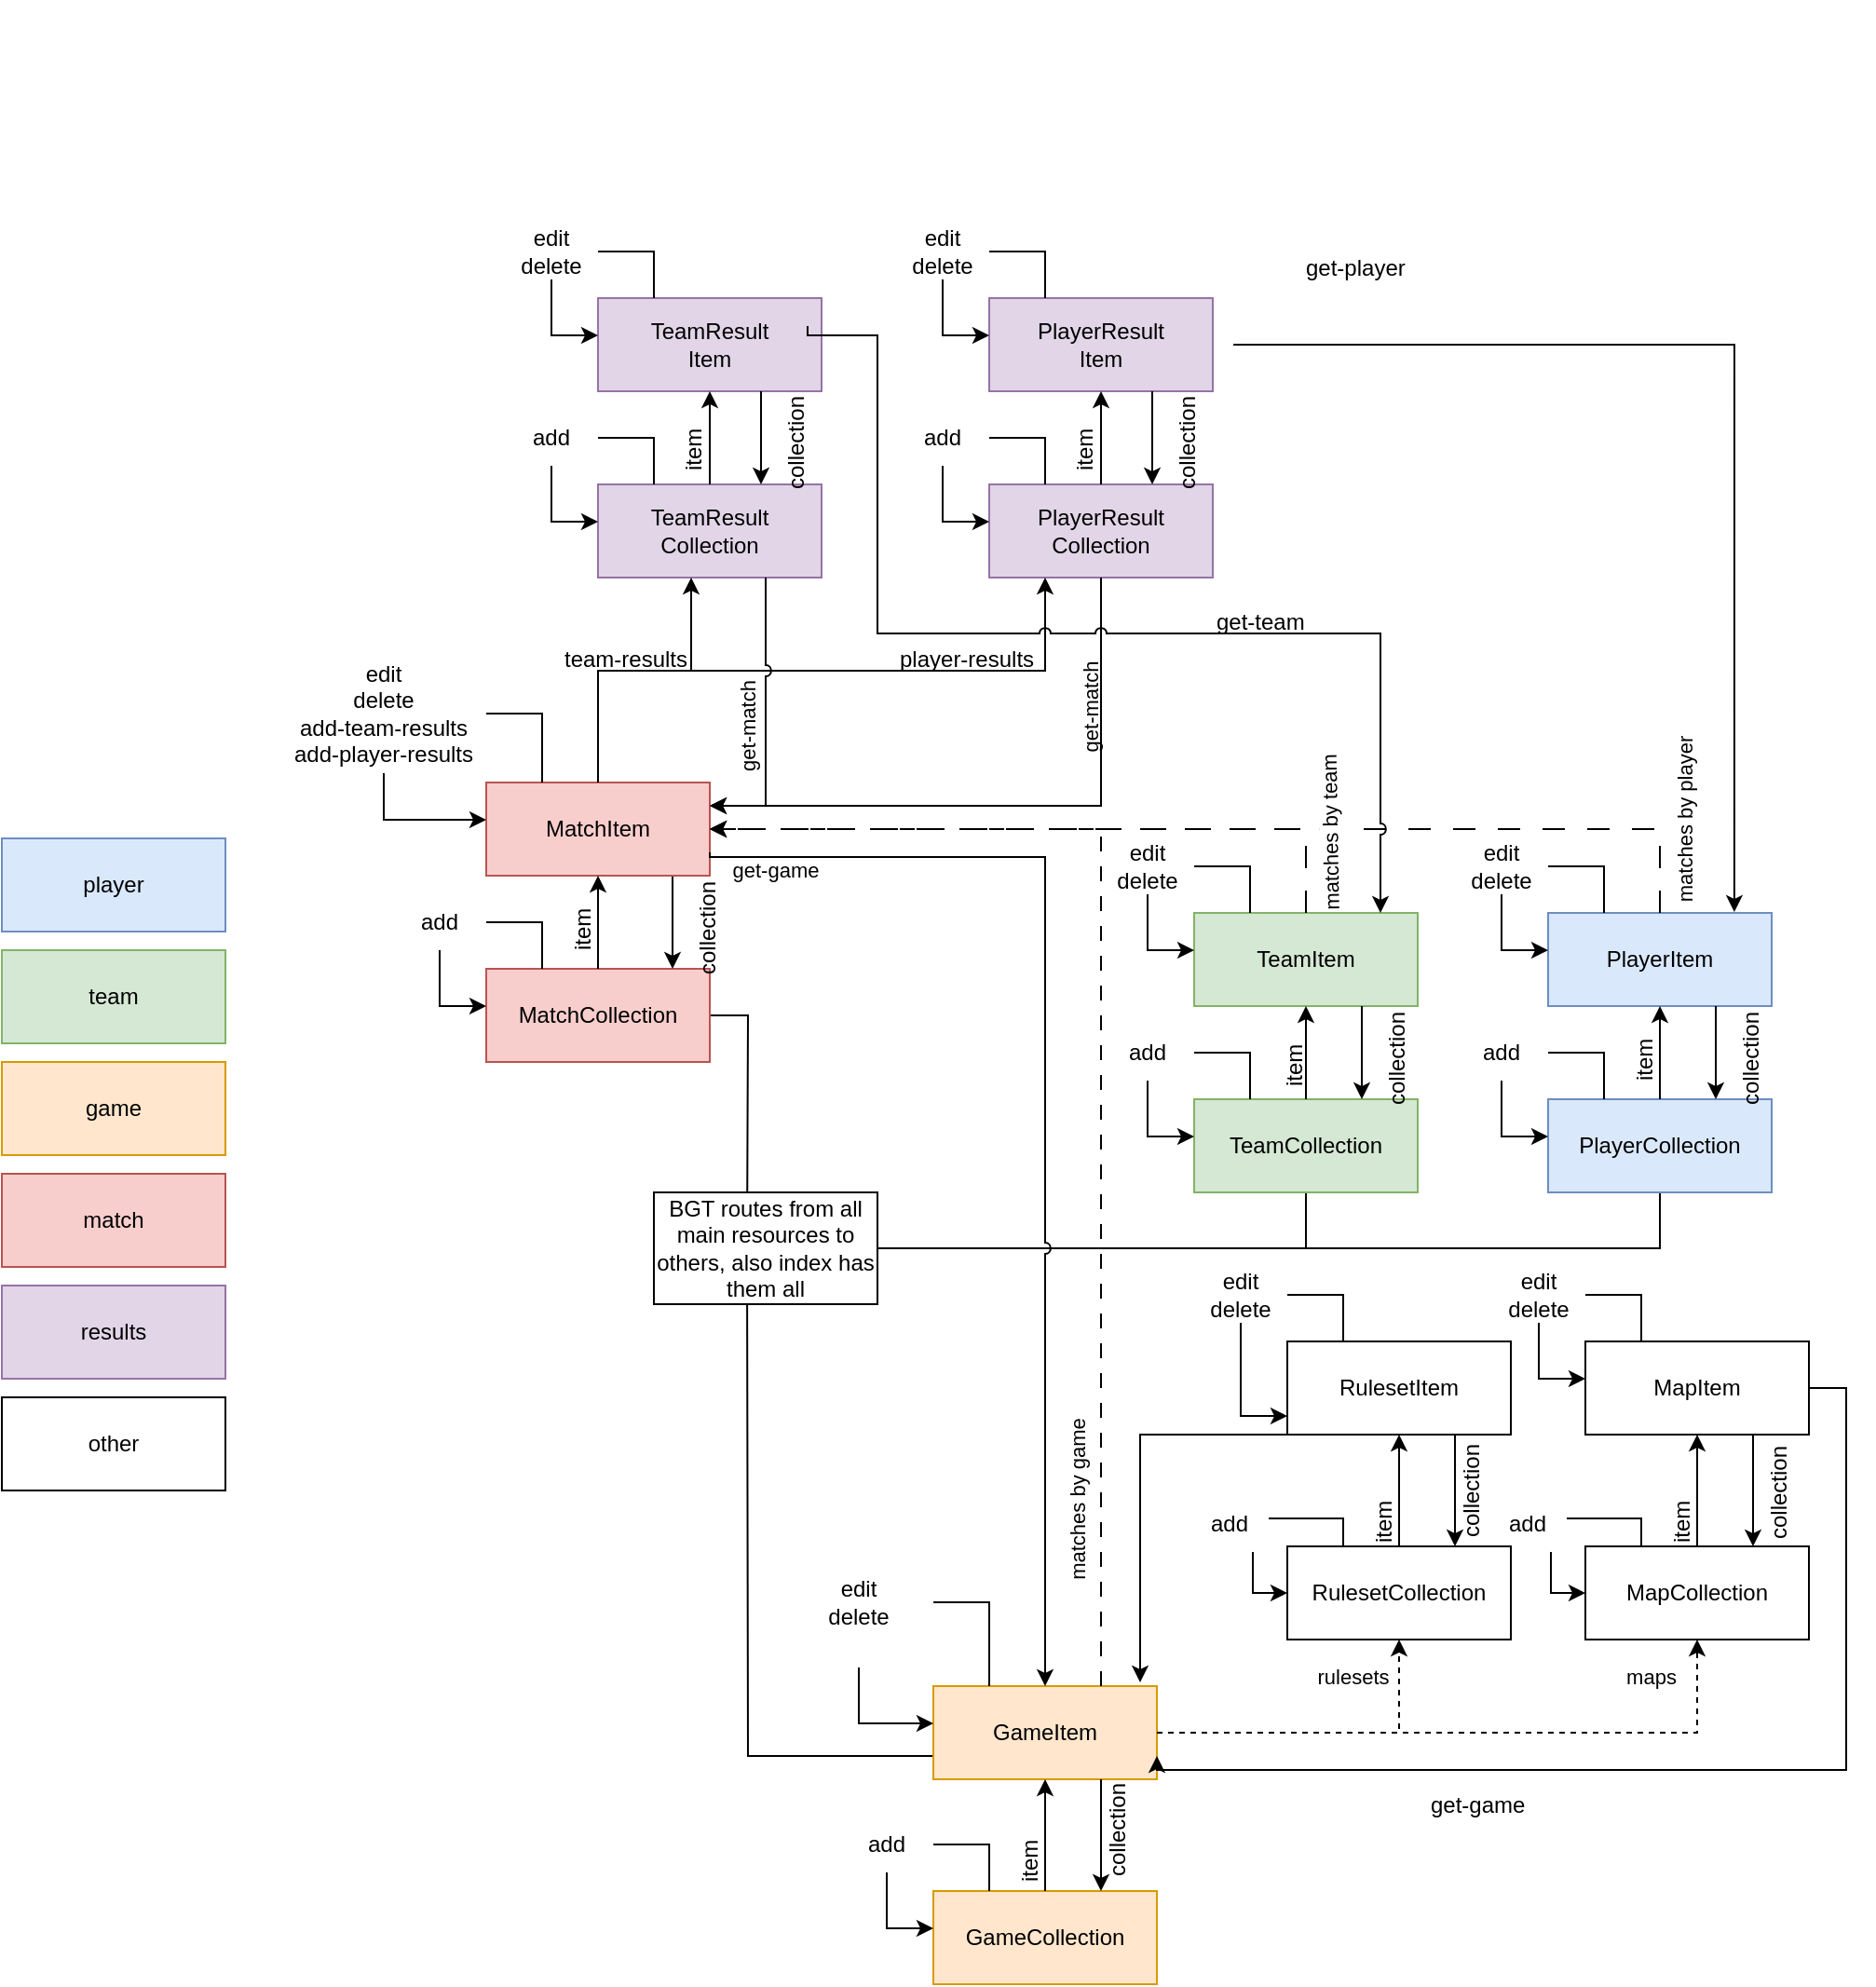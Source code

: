 <mxfile version="21.2.9" type="github">
  <diagram name="Page-1" id="58cdce13-f638-feb5-8d6f-7d28b1aa9fa0">
    <mxGraphModel dx="1434" dy="1632" grid="1" gridSize="10" guides="1" tooltips="1" connect="1" arrows="1" fold="1" page="1" pageScale="1" pageWidth="1100" pageHeight="850" background="none" math="0" shadow="0">
      <root>
        <mxCell id="0" />
        <mxCell id="1" parent="0" />
        <mxCell id="dXTx0Du7Se45ZJ5eSAot-1" value="player" style="rounded=0;whiteSpace=wrap;html=1;fillColor=#dae8fc;strokeColor=#6c8ebf;" parent="1" vertex="1">
          <mxGeometry x="40" y="40" width="120" height="50" as="geometry" />
        </mxCell>
        <mxCell id="dXTx0Du7Se45ZJ5eSAot-2" value="team" style="rounded=0;whiteSpace=wrap;html=1;fillColor=#d5e8d4;strokeColor=#82b366;" parent="1" vertex="1">
          <mxGeometry x="40" y="100" width="120" height="50" as="geometry" />
        </mxCell>
        <mxCell id="dXTx0Du7Se45ZJ5eSAot-3" value="match" style="rounded=0;whiteSpace=wrap;html=1;fillColor=#f8cecc;strokeColor=#b85450;" parent="1" vertex="1">
          <mxGeometry x="40" y="220" width="120" height="50" as="geometry" />
        </mxCell>
        <mxCell id="dXTx0Du7Se45ZJ5eSAot-4" value="game" style="rounded=0;whiteSpace=wrap;html=1;fillColor=#ffe6cc;strokeColor=#d79b00;" parent="1" vertex="1">
          <mxGeometry x="40" y="160" width="120" height="50" as="geometry" />
        </mxCell>
        <mxCell id="dXTx0Du7Se45ZJ5eSAot-5" value="results" style="rounded=0;whiteSpace=wrap;html=1;fillColor=#e1d5e7;strokeColor=#9673a6;" parent="1" vertex="1">
          <mxGeometry x="40" y="280" width="120" height="50" as="geometry" />
        </mxCell>
        <mxCell id="sAuv1rMniGw2Tb26CjWJ-1" value="" style="group" parent="1" vertex="1" connectable="0">
          <mxGeometry x="490" y="565" width="200" height="90" as="geometry" />
        </mxCell>
        <mxCell id="dXTx0Du7Se45ZJ5eSAot-6" value="GameCollection" style="rounded=0;whiteSpace=wrap;html=1;fillColor=#ffe6cc;strokeColor=#d79b00;" parent="sAuv1rMniGw2Tb26CjWJ-1" vertex="1">
          <mxGeometry x="50" y="40" width="120" height="50" as="geometry" />
        </mxCell>
        <mxCell id="dXTx0Du7Se45ZJ5eSAot-12" value="" style="edgeStyle=orthogonalEdgeStyle;rounded=0;orthogonalLoop=1;jettySize=auto;html=1;exitX=0.5;exitY=1;exitDx=0;exitDy=0;" parent="sAuv1rMniGw2Tb26CjWJ-1" source="dXTx0Du7Se45ZJ5eSAot-7" edge="1">
          <mxGeometry relative="1" as="geometry">
            <mxPoint x="50" y="60" as="targetPoint" />
            <Array as="points">
              <mxPoint x="30" y="60" />
              <mxPoint x="50" y="60" />
            </Array>
          </mxGeometry>
        </mxCell>
        <mxCell id="dXTx0Du7Se45ZJ5eSAot-7" value="add" style="rounded=0;whiteSpace=wrap;html=1;fillColor=none;strokeColor=none;" parent="sAuv1rMniGw2Tb26CjWJ-1" vertex="1">
          <mxGeometry width="50" height="30" as="geometry" />
        </mxCell>
        <mxCell id="dXTx0Du7Se45ZJ5eSAot-11" style="edgeStyle=orthogonalEdgeStyle;rounded=0;orthogonalLoop=1;jettySize=auto;html=1;exitX=0.25;exitY=0;exitDx=0;exitDy=0;entryX=1;entryY=0.5;entryDx=0;entryDy=0;strokeColor=none;" parent="sAuv1rMniGw2Tb26CjWJ-1" source="dXTx0Du7Se45ZJ5eSAot-6" target="dXTx0Du7Se45ZJ5eSAot-7" edge="1">
          <mxGeometry relative="1" as="geometry">
            <Array as="points">
              <mxPoint x="80" y="10" />
            </Array>
          </mxGeometry>
        </mxCell>
        <mxCell id="dXTx0Du7Se45ZJ5eSAot-14" style="edgeStyle=orthogonalEdgeStyle;rounded=0;orthogonalLoop=1;jettySize=auto;html=1;exitX=0.25;exitY=0;exitDx=0;exitDy=0;entryX=1;entryY=0.5;entryDx=0;entryDy=0;endSize=6;targetPerimeterSpacing=0;endArrow=none;endFill=0;" parent="sAuv1rMniGw2Tb26CjWJ-1" source="dXTx0Du7Se45ZJ5eSAot-6" target="dXTx0Du7Se45ZJ5eSAot-7" edge="1">
          <mxGeometry relative="1" as="geometry">
            <Array as="points">
              <mxPoint x="80" y="15" />
            </Array>
          </mxGeometry>
        </mxCell>
        <mxCell id="O9CNpIonh1CnS6gHtvle-133" value="&lt;div&gt;item&lt;/div&gt;&lt;div&gt;&lt;br&gt;&lt;/div&gt;" style="text;whiteSpace=wrap;html=1;rotation=-90;" parent="sAuv1rMniGw2Tb26CjWJ-1" vertex="1">
          <mxGeometry x="80" y="10" width="35" height="20" as="geometry" />
        </mxCell>
        <mxCell id="O9CNpIonh1CnS6gHtvle-134" value="collection" style="text;whiteSpace=wrap;html=1;rotation=-90;" parent="sAuv1rMniGw2Tb26CjWJ-1" vertex="1">
          <mxGeometry x="110" y="-31" width="90" height="40" as="geometry" />
        </mxCell>
        <mxCell id="sAuv1rMniGw2Tb26CjWJ-3" value="" style="group" parent="1" vertex="1" connectable="0">
          <mxGeometry x="820" y="140" width="170" height="90" as="geometry" />
        </mxCell>
        <mxCell id="xjamWWdNUl-vWAzStR9M-14" style="edgeStyle=orthogonalEdgeStyle;rounded=0;orthogonalLoop=1;jettySize=auto;html=1;" parent="sAuv1rMniGw2Tb26CjWJ-3" source="sAuv1rMniGw2Tb26CjWJ-4" edge="1">
          <mxGeometry relative="1" as="geometry">
            <mxPoint x="-380" y="110" as="targetPoint" />
            <Array as="points">
              <mxPoint x="110" y="120" />
              <mxPoint x="-380" y="120" />
            </Array>
          </mxGeometry>
        </mxCell>
        <mxCell id="sAuv1rMniGw2Tb26CjWJ-4" value="PlayerCollection" style="rounded=0;whiteSpace=wrap;html=1;fillColor=#dae8fc;strokeColor=#6c8ebf;" parent="sAuv1rMniGw2Tb26CjWJ-3" vertex="1">
          <mxGeometry x="50" y="40" width="120" height="50" as="geometry" />
        </mxCell>
        <mxCell id="sAuv1rMniGw2Tb26CjWJ-5" value="" style="edgeStyle=orthogonalEdgeStyle;rounded=0;orthogonalLoop=1;jettySize=auto;html=1;exitX=0.5;exitY=1;exitDx=0;exitDy=0;" parent="sAuv1rMniGw2Tb26CjWJ-3" source="sAuv1rMniGw2Tb26CjWJ-6" edge="1">
          <mxGeometry relative="1" as="geometry">
            <mxPoint x="50" y="60" as="targetPoint" />
            <Array as="points">
              <mxPoint x="30" y="60" />
              <mxPoint x="50" y="60" />
            </Array>
          </mxGeometry>
        </mxCell>
        <mxCell id="sAuv1rMniGw2Tb26CjWJ-6" value="add" style="rounded=0;whiteSpace=wrap;html=1;fillColor=none;strokeColor=none;" parent="sAuv1rMniGw2Tb26CjWJ-3" vertex="1">
          <mxGeometry width="50" height="30" as="geometry" />
        </mxCell>
        <mxCell id="sAuv1rMniGw2Tb26CjWJ-7" style="edgeStyle=orthogonalEdgeStyle;rounded=0;orthogonalLoop=1;jettySize=auto;html=1;exitX=0.25;exitY=0;exitDx=0;exitDy=0;entryX=1;entryY=0.5;entryDx=0;entryDy=0;strokeColor=none;" parent="sAuv1rMniGw2Tb26CjWJ-3" source="sAuv1rMniGw2Tb26CjWJ-4" target="sAuv1rMniGw2Tb26CjWJ-6" edge="1">
          <mxGeometry relative="1" as="geometry">
            <Array as="points">
              <mxPoint x="80" y="10" />
            </Array>
          </mxGeometry>
        </mxCell>
        <mxCell id="sAuv1rMniGw2Tb26CjWJ-8" style="edgeStyle=orthogonalEdgeStyle;rounded=0;orthogonalLoop=1;jettySize=auto;html=1;exitX=0.25;exitY=0;exitDx=0;exitDy=0;entryX=1;entryY=0.5;entryDx=0;entryDy=0;endSize=6;targetPerimeterSpacing=0;endArrow=none;endFill=0;" parent="sAuv1rMniGw2Tb26CjWJ-3" source="sAuv1rMniGw2Tb26CjWJ-4" target="sAuv1rMniGw2Tb26CjWJ-6" edge="1">
          <mxGeometry relative="1" as="geometry">
            <Array as="points">
              <mxPoint x="80" y="15" />
            </Array>
          </mxGeometry>
        </mxCell>
        <mxCell id="O9CNpIonh1CnS6gHtvle-96" value="&lt;div&gt;item&lt;/div&gt;&lt;div&gt;&lt;br&gt;&lt;/div&gt;" style="text;whiteSpace=wrap;html=1;rotation=-90;" parent="sAuv1rMniGw2Tb26CjWJ-3" vertex="1">
          <mxGeometry x="80" y="5" width="35" height="20" as="geometry" />
        </mxCell>
        <mxCell id="sAuv1rMniGw2Tb26CjWJ-9" value="" style="group" parent="1" vertex="1" connectable="0">
          <mxGeometry x="630" y="140" width="170" height="90" as="geometry" />
        </mxCell>
        <mxCell id="xjamWWdNUl-vWAzStR9M-15" style="edgeStyle=orthogonalEdgeStyle;rounded=0;orthogonalLoop=1;jettySize=auto;html=1;" parent="sAuv1rMniGw2Tb26CjWJ-9" source="sAuv1rMniGw2Tb26CjWJ-10" edge="1">
          <mxGeometry relative="1" as="geometry">
            <mxPoint x="-190" y="120" as="targetPoint" />
            <Array as="points">
              <mxPoint x="110" y="120" />
            </Array>
          </mxGeometry>
        </mxCell>
        <mxCell id="sAuv1rMniGw2Tb26CjWJ-10" value="TeamCollection" style="rounded=0;whiteSpace=wrap;html=1;fillColor=#d5e8d4;strokeColor=#82b366;" parent="sAuv1rMniGw2Tb26CjWJ-9" vertex="1">
          <mxGeometry x="50" y="40" width="120" height="50" as="geometry" />
        </mxCell>
        <mxCell id="sAuv1rMniGw2Tb26CjWJ-11" value="" style="edgeStyle=orthogonalEdgeStyle;rounded=0;orthogonalLoop=1;jettySize=auto;html=1;exitX=0.5;exitY=1;exitDx=0;exitDy=0;" parent="sAuv1rMniGw2Tb26CjWJ-9" source="sAuv1rMniGw2Tb26CjWJ-12" edge="1">
          <mxGeometry relative="1" as="geometry">
            <mxPoint x="50" y="60" as="targetPoint" />
            <Array as="points">
              <mxPoint x="30" y="60" />
              <mxPoint x="50" y="60" />
            </Array>
          </mxGeometry>
        </mxCell>
        <mxCell id="sAuv1rMniGw2Tb26CjWJ-12" value="add" style="rounded=0;whiteSpace=wrap;html=1;fillColor=none;strokeColor=none;" parent="sAuv1rMniGw2Tb26CjWJ-9" vertex="1">
          <mxGeometry width="50" height="30" as="geometry" />
        </mxCell>
        <mxCell id="sAuv1rMniGw2Tb26CjWJ-13" style="edgeStyle=orthogonalEdgeStyle;rounded=0;orthogonalLoop=1;jettySize=auto;html=1;exitX=0.25;exitY=0;exitDx=0;exitDy=0;entryX=1;entryY=0.5;entryDx=0;entryDy=0;strokeColor=none;" parent="sAuv1rMniGw2Tb26CjWJ-9" source="sAuv1rMniGw2Tb26CjWJ-10" target="sAuv1rMniGw2Tb26CjWJ-12" edge="1">
          <mxGeometry relative="1" as="geometry">
            <Array as="points">
              <mxPoint x="80" y="10" />
            </Array>
          </mxGeometry>
        </mxCell>
        <mxCell id="sAuv1rMniGw2Tb26CjWJ-14" style="edgeStyle=orthogonalEdgeStyle;rounded=0;orthogonalLoop=1;jettySize=auto;html=1;exitX=0.25;exitY=0;exitDx=0;exitDy=0;entryX=1;entryY=0.5;entryDx=0;entryDy=0;endSize=6;targetPerimeterSpacing=0;endArrow=none;endFill=0;" parent="sAuv1rMniGw2Tb26CjWJ-9" source="sAuv1rMniGw2Tb26CjWJ-10" target="sAuv1rMniGw2Tb26CjWJ-12" edge="1">
          <mxGeometry relative="1" as="geometry">
            <Array as="points">
              <mxPoint x="80" y="15" />
            </Array>
          </mxGeometry>
        </mxCell>
        <mxCell id="O9CNpIonh1CnS6gHtvle-95" value="&lt;div&gt;item&lt;/div&gt;&lt;div&gt;&lt;br&gt;&lt;/div&gt;" style="text;whiteSpace=wrap;html=1;rotation=-90;" parent="sAuv1rMniGw2Tb26CjWJ-9" vertex="1">
          <mxGeometry x="82.5" y="7.5" width="35" height="20" as="geometry" />
        </mxCell>
        <mxCell id="sAuv1rMniGw2Tb26CjWJ-15" value="" style="group" parent="1" vertex="1" connectable="0">
          <mxGeometry x="490" y="455" width="170" height="90" as="geometry" />
        </mxCell>
        <mxCell id="xjamWWdNUl-vWAzStR9M-16" style="edgeStyle=orthogonalEdgeStyle;rounded=0;orthogonalLoop=1;jettySize=auto;html=1;exitX=0;exitY=0.75;exitDx=0;exitDy=0;" parent="sAuv1rMniGw2Tb26CjWJ-15" source="sAuv1rMniGw2Tb26CjWJ-16" edge="1">
          <mxGeometry relative="1" as="geometry">
            <mxPoint x="-50" y="-195" as="targetPoint" />
          </mxGeometry>
        </mxCell>
        <mxCell id="sAuv1rMniGw2Tb26CjWJ-16" value="GameItem" style="rounded=0;whiteSpace=wrap;html=1;fillColor=#ffe6cc;strokeColor=#d79b00;" parent="sAuv1rMniGw2Tb26CjWJ-15" vertex="1">
          <mxGeometry x="50" y="40" width="120" height="50" as="geometry" />
        </mxCell>
        <mxCell id="sAuv1rMniGw2Tb26CjWJ-17" value="" style="edgeStyle=orthogonalEdgeStyle;rounded=0;orthogonalLoop=1;jettySize=auto;html=1;exitX=0.5;exitY=1;exitDx=0;exitDy=0;" parent="sAuv1rMniGw2Tb26CjWJ-15" source="sAuv1rMniGw2Tb26CjWJ-18" edge="1">
          <mxGeometry relative="1" as="geometry">
            <mxPoint x="50" y="60" as="targetPoint" />
            <Array as="points">
              <mxPoint x="30" y="60" />
              <mxPoint x="50" y="60" />
            </Array>
          </mxGeometry>
        </mxCell>
        <mxCell id="sAuv1rMniGw2Tb26CjWJ-18" value="&lt;div&gt;edit&lt;/div&gt;&lt;div&gt;delete&lt;/div&gt;" style="rounded=0;whiteSpace=wrap;html=1;fillColor=none;strokeColor=none;" parent="sAuv1rMniGw2Tb26CjWJ-15" vertex="1">
          <mxGeometry x="-30" y="-40" width="80" height="70" as="geometry" />
        </mxCell>
        <mxCell id="sAuv1rMniGw2Tb26CjWJ-19" style="edgeStyle=orthogonalEdgeStyle;rounded=0;orthogonalLoop=1;jettySize=auto;html=1;exitX=0.25;exitY=0;exitDx=0;exitDy=0;entryX=1;entryY=0.5;entryDx=0;entryDy=0;strokeColor=none;" parent="sAuv1rMniGw2Tb26CjWJ-15" source="sAuv1rMniGw2Tb26CjWJ-16" target="sAuv1rMniGw2Tb26CjWJ-18" edge="1">
          <mxGeometry relative="1" as="geometry">
            <Array as="points">
              <mxPoint x="80" y="10" />
            </Array>
          </mxGeometry>
        </mxCell>
        <mxCell id="sAuv1rMniGw2Tb26CjWJ-20" style="edgeStyle=orthogonalEdgeStyle;rounded=0;orthogonalLoop=1;jettySize=auto;html=1;exitX=0.25;exitY=0;exitDx=0;exitDy=0;entryX=1;entryY=0.5;entryDx=0;entryDy=0;endSize=6;targetPerimeterSpacing=0;endArrow=none;endFill=0;" parent="sAuv1rMniGw2Tb26CjWJ-15" source="sAuv1rMniGw2Tb26CjWJ-16" target="sAuv1rMniGw2Tb26CjWJ-18" edge="1">
          <mxGeometry relative="1" as="geometry">
            <Array as="points">
              <mxPoint x="80" y="-5" />
            </Array>
          </mxGeometry>
        </mxCell>
        <mxCell id="sAuv1rMniGw2Tb26CjWJ-21" style="edgeStyle=orthogonalEdgeStyle;rounded=0;orthogonalLoop=1;jettySize=auto;html=1;" parent="1" source="dXTx0Du7Se45ZJ5eSAot-6" target="sAuv1rMniGw2Tb26CjWJ-16" edge="1">
          <mxGeometry relative="1" as="geometry" />
        </mxCell>
        <mxCell id="sAuv1rMniGw2Tb26CjWJ-22" value="" style="group" parent="1" vertex="1" connectable="0">
          <mxGeometry x="820" y="40" width="170" height="90" as="geometry" />
        </mxCell>
        <mxCell id="sAuv1rMniGw2Tb26CjWJ-23" value="&lt;div&gt;PlayerItem&lt;/div&gt;" style="rounded=0;whiteSpace=wrap;html=1;fillColor=#dae8fc;strokeColor=#6c8ebf;" parent="sAuv1rMniGw2Tb26CjWJ-22" vertex="1">
          <mxGeometry x="50" y="40" width="120" height="50" as="geometry" />
        </mxCell>
        <mxCell id="sAuv1rMniGw2Tb26CjWJ-24" value="" style="edgeStyle=orthogonalEdgeStyle;rounded=0;orthogonalLoop=1;jettySize=auto;html=1;exitX=0.5;exitY=1;exitDx=0;exitDy=0;" parent="sAuv1rMniGw2Tb26CjWJ-22" source="sAuv1rMniGw2Tb26CjWJ-25" edge="1">
          <mxGeometry relative="1" as="geometry">
            <mxPoint x="50" y="60" as="targetPoint" />
            <Array as="points">
              <mxPoint x="30" y="60" />
              <mxPoint x="50" y="60" />
            </Array>
          </mxGeometry>
        </mxCell>
        <mxCell id="sAuv1rMniGw2Tb26CjWJ-25" value="&lt;div&gt;edit&lt;/div&gt;&lt;div&gt;delete&lt;br&gt;&lt;/div&gt;" style="rounded=0;whiteSpace=wrap;html=1;fillColor=none;strokeColor=none;" parent="sAuv1rMniGw2Tb26CjWJ-22" vertex="1">
          <mxGeometry width="50" height="30" as="geometry" />
        </mxCell>
        <mxCell id="sAuv1rMniGw2Tb26CjWJ-26" style="edgeStyle=orthogonalEdgeStyle;rounded=0;orthogonalLoop=1;jettySize=auto;html=1;exitX=0.25;exitY=0;exitDx=0;exitDy=0;entryX=1;entryY=0.5;entryDx=0;entryDy=0;strokeColor=none;" parent="sAuv1rMniGw2Tb26CjWJ-22" source="sAuv1rMniGw2Tb26CjWJ-23" target="sAuv1rMniGw2Tb26CjWJ-25" edge="1">
          <mxGeometry relative="1" as="geometry">
            <Array as="points">
              <mxPoint x="80" y="10" />
            </Array>
          </mxGeometry>
        </mxCell>
        <mxCell id="sAuv1rMniGw2Tb26CjWJ-27" style="edgeStyle=orthogonalEdgeStyle;rounded=0;orthogonalLoop=1;jettySize=auto;html=1;exitX=0.25;exitY=0;exitDx=0;exitDy=0;entryX=1;entryY=0.5;entryDx=0;entryDy=0;endSize=6;targetPerimeterSpacing=0;endArrow=none;endFill=0;" parent="sAuv1rMniGw2Tb26CjWJ-22" source="sAuv1rMniGw2Tb26CjWJ-23" target="sAuv1rMniGw2Tb26CjWJ-25" edge="1">
          <mxGeometry relative="1" as="geometry">
            <Array as="points">
              <mxPoint x="80" y="15" />
            </Array>
          </mxGeometry>
        </mxCell>
        <mxCell id="sAuv1rMniGw2Tb26CjWJ-28" style="edgeStyle=orthogonalEdgeStyle;rounded=0;orthogonalLoop=1;jettySize=auto;html=1;entryX=0.5;entryY=1;entryDx=0;entryDy=0;" parent="1" source="sAuv1rMniGw2Tb26CjWJ-4" target="sAuv1rMniGw2Tb26CjWJ-23" edge="1">
          <mxGeometry relative="1" as="geometry" />
        </mxCell>
        <mxCell id="sAuv1rMniGw2Tb26CjWJ-29" value="other" style="rounded=0;whiteSpace=wrap;html=1;" parent="1" vertex="1">
          <mxGeometry x="40" y="340" width="120" height="50" as="geometry" />
        </mxCell>
        <mxCell id="sAuv1rMniGw2Tb26CjWJ-30" value="" style="group" parent="1" vertex="1" connectable="0">
          <mxGeometry x="630" y="40" width="170" height="90" as="geometry" />
        </mxCell>
        <mxCell id="sAuv1rMniGw2Tb26CjWJ-31" value="&lt;div&gt;TeamItem&lt;/div&gt;" style="rounded=0;whiteSpace=wrap;html=1;fillColor=#d5e8d4;strokeColor=#82b366;" parent="sAuv1rMniGw2Tb26CjWJ-30" vertex="1">
          <mxGeometry x="50" y="40" width="120" height="50" as="geometry" />
        </mxCell>
        <mxCell id="sAuv1rMniGw2Tb26CjWJ-32" value="" style="edgeStyle=orthogonalEdgeStyle;rounded=0;orthogonalLoop=1;jettySize=auto;html=1;exitX=0.5;exitY=1;exitDx=0;exitDy=0;" parent="sAuv1rMniGw2Tb26CjWJ-30" source="sAuv1rMniGw2Tb26CjWJ-33" edge="1">
          <mxGeometry relative="1" as="geometry">
            <mxPoint x="50" y="60" as="targetPoint" />
            <Array as="points">
              <mxPoint x="30" y="60" />
              <mxPoint x="50" y="60" />
            </Array>
          </mxGeometry>
        </mxCell>
        <mxCell id="sAuv1rMniGw2Tb26CjWJ-33" value="&lt;div&gt;edit&lt;/div&gt;&lt;div&gt;delete&lt;br&gt;&lt;/div&gt;" style="rounded=0;whiteSpace=wrap;html=1;fillColor=none;strokeColor=none;" parent="sAuv1rMniGw2Tb26CjWJ-30" vertex="1">
          <mxGeometry width="50" height="30" as="geometry" />
        </mxCell>
        <mxCell id="sAuv1rMniGw2Tb26CjWJ-34" style="edgeStyle=orthogonalEdgeStyle;rounded=0;orthogonalLoop=1;jettySize=auto;html=1;exitX=0.25;exitY=0;exitDx=0;exitDy=0;entryX=1;entryY=0.5;entryDx=0;entryDy=0;strokeColor=none;" parent="sAuv1rMniGw2Tb26CjWJ-30" source="sAuv1rMniGw2Tb26CjWJ-31" target="sAuv1rMniGw2Tb26CjWJ-33" edge="1">
          <mxGeometry relative="1" as="geometry">
            <Array as="points">
              <mxPoint x="80" y="10" />
            </Array>
          </mxGeometry>
        </mxCell>
        <mxCell id="sAuv1rMniGw2Tb26CjWJ-35" style="edgeStyle=orthogonalEdgeStyle;rounded=0;orthogonalLoop=1;jettySize=auto;html=1;exitX=0.25;exitY=0;exitDx=0;exitDy=0;entryX=1;entryY=0.5;entryDx=0;entryDy=0;endSize=6;targetPerimeterSpacing=0;endArrow=none;endFill=0;" parent="sAuv1rMniGw2Tb26CjWJ-30" source="sAuv1rMniGw2Tb26CjWJ-31" target="sAuv1rMniGw2Tb26CjWJ-33" edge="1">
          <mxGeometry relative="1" as="geometry">
            <Array as="points">
              <mxPoint x="80" y="15" />
            </Array>
          </mxGeometry>
        </mxCell>
        <mxCell id="sAuv1rMniGw2Tb26CjWJ-36" style="edgeStyle=orthogonalEdgeStyle;rounded=0;orthogonalLoop=1;jettySize=auto;html=1;" parent="1" source="sAuv1rMniGw2Tb26CjWJ-10" target="sAuv1rMniGw2Tb26CjWJ-31" edge="1">
          <mxGeometry relative="1" as="geometry" />
        </mxCell>
        <mxCell id="sAuv1rMniGw2Tb26CjWJ-46" value="" style="group" parent="1" vertex="1" connectable="0">
          <mxGeometry x="250" y="70" width="220" height="90" as="geometry" />
        </mxCell>
        <mxCell id="xjamWWdNUl-vWAzStR9M-17" style="edgeStyle=orthogonalEdgeStyle;rounded=0;orthogonalLoop=1;jettySize=auto;html=1;" parent="sAuv1rMniGw2Tb26CjWJ-46" source="sAuv1rMniGw2Tb26CjWJ-47" edge="1">
          <mxGeometry relative="1" as="geometry">
            <mxPoint x="190" y="190" as="targetPoint" />
          </mxGeometry>
        </mxCell>
        <mxCell id="sAuv1rMniGw2Tb26CjWJ-47" value="MatchCollection" style="rounded=0;whiteSpace=wrap;html=1;fillColor=#f8cecc;strokeColor=#b85450;" parent="sAuv1rMniGw2Tb26CjWJ-46" vertex="1">
          <mxGeometry x="50" y="40" width="120" height="50" as="geometry" />
        </mxCell>
        <mxCell id="sAuv1rMniGw2Tb26CjWJ-48" value="" style="edgeStyle=orthogonalEdgeStyle;rounded=0;orthogonalLoop=1;jettySize=auto;html=1;exitX=0.5;exitY=1;exitDx=0;exitDy=0;" parent="sAuv1rMniGw2Tb26CjWJ-46" source="sAuv1rMniGw2Tb26CjWJ-49" edge="1">
          <mxGeometry relative="1" as="geometry">
            <mxPoint x="50" y="60" as="targetPoint" />
            <Array as="points">
              <mxPoint x="30" y="60" />
              <mxPoint x="50" y="60" />
            </Array>
          </mxGeometry>
        </mxCell>
        <mxCell id="sAuv1rMniGw2Tb26CjWJ-49" value="add" style="rounded=0;whiteSpace=wrap;html=1;fillColor=none;strokeColor=none;" parent="sAuv1rMniGw2Tb26CjWJ-46" vertex="1">
          <mxGeometry width="50" height="30" as="geometry" />
        </mxCell>
        <mxCell id="sAuv1rMniGw2Tb26CjWJ-50" style="edgeStyle=orthogonalEdgeStyle;rounded=0;orthogonalLoop=1;jettySize=auto;html=1;exitX=0.25;exitY=0;exitDx=0;exitDy=0;entryX=1;entryY=0.5;entryDx=0;entryDy=0;strokeColor=none;" parent="sAuv1rMniGw2Tb26CjWJ-46" source="sAuv1rMniGw2Tb26CjWJ-47" target="sAuv1rMniGw2Tb26CjWJ-49" edge="1">
          <mxGeometry relative="1" as="geometry">
            <Array as="points">
              <mxPoint x="80" y="10" />
            </Array>
          </mxGeometry>
        </mxCell>
        <mxCell id="sAuv1rMniGw2Tb26CjWJ-51" style="edgeStyle=orthogonalEdgeStyle;rounded=0;orthogonalLoop=1;jettySize=auto;html=1;exitX=0.25;exitY=0;exitDx=0;exitDy=0;entryX=1;entryY=0.5;entryDx=0;entryDy=0;endSize=6;targetPerimeterSpacing=0;endArrow=none;endFill=0;" parent="sAuv1rMniGw2Tb26CjWJ-46" source="sAuv1rMniGw2Tb26CjWJ-47" target="sAuv1rMniGw2Tb26CjWJ-49" edge="1">
          <mxGeometry relative="1" as="geometry">
            <Array as="points">
              <mxPoint x="80" y="15" />
            </Array>
          </mxGeometry>
        </mxCell>
        <mxCell id="O9CNpIonh1CnS6gHtvle-109" style="edgeStyle=orthogonalEdgeStyle;rounded=0;orthogonalLoop=1;jettySize=auto;html=1;exitX=0.75;exitY=1;exitDx=0;exitDy=0;" parent="sAuv1rMniGw2Tb26CjWJ-46" edge="1">
          <mxGeometry relative="1" as="geometry">
            <mxPoint x="150" y="-10" as="sourcePoint" />
            <mxPoint x="150" y="40" as="targetPoint" />
          </mxGeometry>
        </mxCell>
        <mxCell id="O9CNpIonh1CnS6gHtvle-110" value="collection" style="text;whiteSpace=wrap;html=1;rotation=-90;" parent="sAuv1rMniGw2Tb26CjWJ-46" vertex="1">
          <mxGeometry x="130" y="-20" width="90" height="40" as="geometry" />
        </mxCell>
        <mxCell id="O9CNpIonh1CnS6gHtvle-111" value="&lt;div&gt;item&lt;/div&gt;&lt;div&gt;&lt;br&gt;&lt;/div&gt;" style="text;whiteSpace=wrap;html=1;rotation=-90;" parent="sAuv1rMniGw2Tb26CjWJ-46" vertex="1">
          <mxGeometry x="80" y="5" width="35" height="20" as="geometry" />
        </mxCell>
        <mxCell id="sAuv1rMniGw2Tb26CjWJ-52" value="" style="group" parent="1" vertex="1" connectable="0">
          <mxGeometry x="250" y="-30" width="170" height="90" as="geometry" />
        </mxCell>
        <mxCell id="sAuv1rMniGw2Tb26CjWJ-53" value="MatchItem" style="rounded=0;whiteSpace=wrap;html=1;fillColor=#f8cecc;strokeColor=#b85450;" parent="sAuv1rMniGw2Tb26CjWJ-52" vertex="1">
          <mxGeometry x="50" y="40" width="120" height="50" as="geometry" />
        </mxCell>
        <mxCell id="sAuv1rMniGw2Tb26CjWJ-54" value="" style="edgeStyle=orthogonalEdgeStyle;rounded=0;orthogonalLoop=1;jettySize=auto;html=1;exitX=0.5;exitY=1;exitDx=0;exitDy=0;" parent="sAuv1rMniGw2Tb26CjWJ-52" source="sAuv1rMniGw2Tb26CjWJ-55" edge="1">
          <mxGeometry relative="1" as="geometry">
            <mxPoint x="50" y="60" as="targetPoint" />
            <Array as="points">
              <mxPoint x="30" y="60" />
              <mxPoint x="50" y="60" />
            </Array>
          </mxGeometry>
        </mxCell>
        <mxCell id="sAuv1rMniGw2Tb26CjWJ-55" value="&lt;div&gt;edit&lt;/div&gt;&lt;div&gt;delete&lt;br&gt;&lt;/div&gt;&lt;div&gt;add-team-results&lt;/div&gt;&lt;div&gt;add-player-results&lt;br&gt;&lt;/div&gt;" style="rounded=0;whiteSpace=wrap;html=1;fillColor=none;strokeColor=none;" parent="sAuv1rMniGw2Tb26CjWJ-52" vertex="1">
          <mxGeometry x="-60" y="-30" width="110" height="65" as="geometry" />
        </mxCell>
        <mxCell id="sAuv1rMniGw2Tb26CjWJ-56" style="edgeStyle=orthogonalEdgeStyle;rounded=0;orthogonalLoop=1;jettySize=auto;html=1;exitX=0.25;exitY=0;exitDx=0;exitDy=0;entryX=1;entryY=0.75;entryDx=0;entryDy=0;strokeColor=none;" parent="sAuv1rMniGw2Tb26CjWJ-52" source="sAuv1rMniGw2Tb26CjWJ-53" target="sAuv1rMniGw2Tb26CjWJ-55" edge="1">
          <mxGeometry relative="1" as="geometry">
            <Array as="points">
              <mxPoint x="80" y="10" />
              <mxPoint x="50" y="10" />
            </Array>
          </mxGeometry>
        </mxCell>
        <mxCell id="sAuv1rMniGw2Tb26CjWJ-57" style="edgeStyle=orthogonalEdgeStyle;rounded=0;orthogonalLoop=1;jettySize=auto;html=1;exitX=0.25;exitY=0;exitDx=0;exitDy=0;entryX=1;entryY=0.5;entryDx=0;entryDy=0;endSize=6;targetPerimeterSpacing=0;endArrow=none;endFill=0;" parent="sAuv1rMniGw2Tb26CjWJ-52" source="sAuv1rMniGw2Tb26CjWJ-53" target="sAuv1rMniGw2Tb26CjWJ-55" edge="1">
          <mxGeometry relative="1" as="geometry">
            <Array as="points">
              <mxPoint x="80" y="3" />
              <mxPoint x="50" y="3" />
            </Array>
          </mxGeometry>
        </mxCell>
        <mxCell id="sAuv1rMniGw2Tb26CjWJ-58" style="edgeStyle=orthogonalEdgeStyle;rounded=0;orthogonalLoop=1;jettySize=auto;html=1;entryX=0.5;entryY=1;entryDx=0;entryDy=0;" parent="1" source="sAuv1rMniGw2Tb26CjWJ-47" target="sAuv1rMniGw2Tb26CjWJ-53" edge="1">
          <mxGeometry relative="1" as="geometry" />
        </mxCell>
        <mxCell id="sAuv1rMniGw2Tb26CjWJ-60" style="edgeStyle=orthogonalEdgeStyle;rounded=0;orthogonalLoop=1;jettySize=auto;html=1;exitX=0.75;exitY=0;exitDx=0;exitDy=0;entryX=1;entryY=0.5;entryDx=0;entryDy=0;dashed=1;dashPattern=8 8;" parent="1" source="sAuv1rMniGw2Tb26CjWJ-16" target="sAuv1rMniGw2Tb26CjWJ-53" edge="1">
          <mxGeometry relative="1" as="geometry">
            <mxPoint x="440" y="290" as="targetPoint" />
          </mxGeometry>
        </mxCell>
        <mxCell id="sAuv1rMniGw2Tb26CjWJ-61" style="edgeStyle=orthogonalEdgeStyle;rounded=0;orthogonalLoop=1;jettySize=auto;html=1;exitX=0.5;exitY=0;exitDx=0;exitDy=0;entryX=1;entryY=0.5;entryDx=0;entryDy=0;dashed=1;dashPattern=12 12;" parent="1" source="sAuv1rMniGw2Tb26CjWJ-31" target="sAuv1rMniGw2Tb26CjWJ-53" edge="1">
          <mxGeometry relative="1" as="geometry">
            <mxPoint x="610" y="275" as="sourcePoint" />
            <mxPoint x="430" y="145" as="targetPoint" />
            <Array as="points">
              <mxPoint x="740" y="35" />
            </Array>
          </mxGeometry>
        </mxCell>
        <mxCell id="sAuv1rMniGw2Tb26CjWJ-62" style="edgeStyle=orthogonalEdgeStyle;rounded=0;orthogonalLoop=1;jettySize=auto;html=1;exitX=0.5;exitY=0;exitDx=0;exitDy=0;entryX=1;entryY=0.5;entryDx=0;entryDy=0;dashed=1;dashPattern=12 12;" parent="1" source="sAuv1rMniGw2Tb26CjWJ-23" target="sAuv1rMniGw2Tb26CjWJ-53" edge="1">
          <mxGeometry relative="1" as="geometry">
            <mxPoint x="750" y="90" as="sourcePoint" />
            <mxPoint x="430" y="145" as="targetPoint" />
            <Array as="points">
              <mxPoint x="930" y="35" />
            </Array>
          </mxGeometry>
        </mxCell>
        <mxCell id="O9CNpIonh1CnS6gHtvle-42" value="matches by player" style="edgeLabel;html=1;align=center;verticalAlign=middle;resizable=0;points=[];rotation=-90;" parent="sAuv1rMniGw2Tb26CjWJ-62" vertex="1" connectable="0">
          <mxGeometry x="-0.503" y="-2" relative="1" as="geometry">
            <mxPoint x="106" y="-3" as="offset" />
          </mxGeometry>
        </mxCell>
        <mxCell id="sAuv1rMniGw2Tb26CjWJ-64" style="edgeStyle=orthogonalEdgeStyle;rounded=0;orthogonalLoop=1;jettySize=auto;html=1;exitX=1;exitY=0.75;exitDx=0;exitDy=0;entryX=0.5;entryY=0;entryDx=0;entryDy=0;jumpStyle=arc;" parent="1" source="sAuv1rMniGw2Tb26CjWJ-53" target="sAuv1rMniGw2Tb26CjWJ-16" edge="1">
          <mxGeometry relative="1" as="geometry">
            <mxPoint x="610" y="275" as="sourcePoint" />
            <mxPoint x="430" y="145" as="targetPoint" />
            <Array as="points">
              <mxPoint x="420" y="50" />
              <mxPoint x="600" y="50" />
            </Array>
          </mxGeometry>
        </mxCell>
        <mxCell id="O9CNpIonh1CnS6gHtvle-14" value="" style="group" parent="1" vertex="1" connectable="0">
          <mxGeometry x="520" y="-190" width="170" height="90" as="geometry" />
        </mxCell>
        <mxCell id="O9CNpIonh1CnS6gHtvle-15" value="&lt;div&gt;PlayerResult&lt;/div&gt;&lt;div&gt;Collection&lt;/div&gt;" style="rounded=0;whiteSpace=wrap;html=1;fillColor=#e1d5e7;strokeColor=#9673a6;" parent="O9CNpIonh1CnS6gHtvle-14" vertex="1">
          <mxGeometry x="50" y="40" width="120" height="50" as="geometry" />
        </mxCell>
        <mxCell id="O9CNpIonh1CnS6gHtvle-16" value="" style="edgeStyle=orthogonalEdgeStyle;rounded=0;orthogonalLoop=1;jettySize=auto;html=1;exitX=0.5;exitY=1;exitDx=0;exitDy=0;" parent="O9CNpIonh1CnS6gHtvle-14" source="O9CNpIonh1CnS6gHtvle-17" edge="1">
          <mxGeometry relative="1" as="geometry">
            <mxPoint x="50" y="60" as="targetPoint" />
            <Array as="points">
              <mxPoint x="30" y="60" />
              <mxPoint x="50" y="60" />
            </Array>
          </mxGeometry>
        </mxCell>
        <mxCell id="O9CNpIonh1CnS6gHtvle-17" value="add" style="rounded=0;whiteSpace=wrap;html=1;fillColor=none;strokeColor=none;" parent="O9CNpIonh1CnS6gHtvle-14" vertex="1">
          <mxGeometry width="50" height="30" as="geometry" />
        </mxCell>
        <mxCell id="O9CNpIonh1CnS6gHtvle-18" style="edgeStyle=orthogonalEdgeStyle;rounded=0;orthogonalLoop=1;jettySize=auto;html=1;exitX=0.25;exitY=0;exitDx=0;exitDy=0;entryX=1;entryY=0.5;entryDx=0;entryDy=0;strokeColor=none;" parent="O9CNpIonh1CnS6gHtvle-14" source="O9CNpIonh1CnS6gHtvle-15" target="O9CNpIonh1CnS6gHtvle-17" edge="1">
          <mxGeometry relative="1" as="geometry">
            <Array as="points">
              <mxPoint x="80" y="10" />
            </Array>
          </mxGeometry>
        </mxCell>
        <mxCell id="O9CNpIonh1CnS6gHtvle-19" style="edgeStyle=orthogonalEdgeStyle;rounded=0;orthogonalLoop=1;jettySize=auto;html=1;exitX=0.25;exitY=0;exitDx=0;exitDy=0;entryX=1;entryY=0.5;entryDx=0;entryDy=0;endSize=6;targetPerimeterSpacing=0;endArrow=none;endFill=0;" parent="O9CNpIonh1CnS6gHtvle-14" source="O9CNpIonh1CnS6gHtvle-15" target="O9CNpIonh1CnS6gHtvle-17" edge="1">
          <mxGeometry relative="1" as="geometry">
            <Array as="points">
              <mxPoint x="80" y="15" />
            </Array>
          </mxGeometry>
        </mxCell>
        <mxCell id="O9CNpIonh1CnS6gHtvle-20" value="" style="group" parent="1" vertex="1" connectable="0">
          <mxGeometry x="520" y="-290" width="207.5" height="127.5" as="geometry" />
        </mxCell>
        <mxCell id="O9CNpIonh1CnS6gHtvle-21" value="&lt;div&gt;PlayerResult&lt;/div&gt;&lt;div&gt;Item&lt;/div&gt;" style="rounded=0;whiteSpace=wrap;html=1;fillColor=#e1d5e7;strokeColor=#9673a6;" parent="O9CNpIonh1CnS6gHtvle-20" vertex="1">
          <mxGeometry x="50" y="40" width="120" height="50" as="geometry" />
        </mxCell>
        <mxCell id="O9CNpIonh1CnS6gHtvle-22" value="" style="edgeStyle=orthogonalEdgeStyle;rounded=0;orthogonalLoop=1;jettySize=auto;html=1;exitX=0.5;exitY=1;exitDx=0;exitDy=0;" parent="O9CNpIonh1CnS6gHtvle-20" source="O9CNpIonh1CnS6gHtvle-23" edge="1">
          <mxGeometry relative="1" as="geometry">
            <mxPoint x="50" y="60" as="targetPoint" />
            <Array as="points">
              <mxPoint x="30" y="60" />
              <mxPoint x="50" y="60" />
            </Array>
          </mxGeometry>
        </mxCell>
        <mxCell id="O9CNpIonh1CnS6gHtvle-23" value="&lt;div&gt;edit&lt;/div&gt;&lt;div&gt;delete&lt;br&gt;&lt;/div&gt;" style="rounded=0;whiteSpace=wrap;html=1;fillColor=none;strokeColor=none;" parent="O9CNpIonh1CnS6gHtvle-20" vertex="1">
          <mxGeometry width="50" height="30" as="geometry" />
        </mxCell>
        <mxCell id="O9CNpIonh1CnS6gHtvle-24" style="edgeStyle=orthogonalEdgeStyle;rounded=0;orthogonalLoop=1;jettySize=auto;html=1;exitX=0.25;exitY=0;exitDx=0;exitDy=0;entryX=1;entryY=0.5;entryDx=0;entryDy=0;strokeColor=none;" parent="O9CNpIonh1CnS6gHtvle-20" source="O9CNpIonh1CnS6gHtvle-21" target="O9CNpIonh1CnS6gHtvle-23" edge="1">
          <mxGeometry relative="1" as="geometry">
            <Array as="points">
              <mxPoint x="80" y="10" />
            </Array>
          </mxGeometry>
        </mxCell>
        <mxCell id="O9CNpIonh1CnS6gHtvle-25" style="edgeStyle=orthogonalEdgeStyle;rounded=0;orthogonalLoop=1;jettySize=auto;html=1;exitX=0.25;exitY=0;exitDx=0;exitDy=0;entryX=1;entryY=0.5;entryDx=0;entryDy=0;endSize=6;targetPerimeterSpacing=0;endArrow=none;endFill=0;" parent="O9CNpIonh1CnS6gHtvle-20" source="O9CNpIonh1CnS6gHtvle-21" target="O9CNpIonh1CnS6gHtvle-23" edge="1">
          <mxGeometry relative="1" as="geometry">
            <Array as="points">
              <mxPoint x="80" y="15" />
            </Array>
          </mxGeometry>
        </mxCell>
        <mxCell id="O9CNpIonh1CnS6gHtvle-116" value="&lt;div&gt;item&lt;/div&gt;&lt;div&gt;&lt;br&gt;&lt;/div&gt;" style="text;whiteSpace=wrap;html=1;rotation=-90;" parent="O9CNpIonh1CnS6gHtvle-20" vertex="1">
          <mxGeometry x="80" y="107.5" width="35" height="20" as="geometry" />
        </mxCell>
        <mxCell id="O9CNpIonh1CnS6gHtvle-117" style="edgeStyle=orthogonalEdgeStyle;rounded=0;orthogonalLoop=1;jettySize=auto;html=1;exitX=0.75;exitY=1;exitDx=0;exitDy=0;" parent="O9CNpIonh1CnS6gHtvle-20" edge="1">
          <mxGeometry relative="1" as="geometry">
            <mxPoint x="137.5" y="90" as="sourcePoint" />
            <mxPoint x="137.5" y="140" as="targetPoint" />
          </mxGeometry>
        </mxCell>
        <mxCell id="O9CNpIonh1CnS6gHtvle-118" value="collection" style="text;whiteSpace=wrap;html=1;rotation=-90;" parent="O9CNpIonh1CnS6gHtvle-20" vertex="1">
          <mxGeometry x="117.5" y="80" width="90" height="40" as="geometry" />
        </mxCell>
        <mxCell id="O9CNpIonh1CnS6gHtvle-26" style="edgeStyle=orthogonalEdgeStyle;rounded=0;orthogonalLoop=1;jettySize=auto;html=1;entryX=0.5;entryY=1;entryDx=0;entryDy=0;" parent="1" source="O9CNpIonh1CnS6gHtvle-15" target="O9CNpIonh1CnS6gHtvle-21" edge="1">
          <mxGeometry relative="1" as="geometry" />
        </mxCell>
        <mxCell id="O9CNpIonh1CnS6gHtvle-27" value="" style="group" parent="1" vertex="1" connectable="0">
          <mxGeometry x="310" y="-190" width="170" height="90" as="geometry" />
        </mxCell>
        <mxCell id="O9CNpIonh1CnS6gHtvle-28" value="&lt;div&gt;TeamResult&lt;/div&gt;&lt;div&gt;Collection&lt;br&gt;&lt;/div&gt;" style="rounded=0;whiteSpace=wrap;html=1;fillColor=#e1d5e7;strokeColor=#9673a6;" parent="O9CNpIonh1CnS6gHtvle-27" vertex="1">
          <mxGeometry x="50" y="40" width="120" height="50" as="geometry" />
        </mxCell>
        <mxCell id="O9CNpIonh1CnS6gHtvle-29" value="" style="edgeStyle=orthogonalEdgeStyle;rounded=0;orthogonalLoop=1;jettySize=auto;html=1;exitX=0.5;exitY=1;exitDx=0;exitDy=0;" parent="O9CNpIonh1CnS6gHtvle-27" source="O9CNpIonh1CnS6gHtvle-30" edge="1">
          <mxGeometry relative="1" as="geometry">
            <mxPoint x="50" y="60" as="targetPoint" />
            <Array as="points">
              <mxPoint x="30" y="60" />
              <mxPoint x="50" y="60" />
            </Array>
          </mxGeometry>
        </mxCell>
        <mxCell id="O9CNpIonh1CnS6gHtvle-30" value="add" style="rounded=0;whiteSpace=wrap;html=1;fillColor=none;strokeColor=none;" parent="O9CNpIonh1CnS6gHtvle-27" vertex="1">
          <mxGeometry width="50" height="30" as="geometry" />
        </mxCell>
        <mxCell id="O9CNpIonh1CnS6gHtvle-31" style="edgeStyle=orthogonalEdgeStyle;rounded=0;orthogonalLoop=1;jettySize=auto;html=1;exitX=0.25;exitY=0;exitDx=0;exitDy=0;entryX=1;entryY=0.5;entryDx=0;entryDy=0;strokeColor=none;" parent="O9CNpIonh1CnS6gHtvle-27" source="O9CNpIonh1CnS6gHtvle-28" target="O9CNpIonh1CnS6gHtvle-30" edge="1">
          <mxGeometry relative="1" as="geometry">
            <Array as="points">
              <mxPoint x="80" y="10" />
            </Array>
          </mxGeometry>
        </mxCell>
        <mxCell id="O9CNpIonh1CnS6gHtvle-32" style="edgeStyle=orthogonalEdgeStyle;rounded=0;orthogonalLoop=1;jettySize=auto;html=1;exitX=0.25;exitY=0;exitDx=0;exitDy=0;entryX=1;entryY=0.5;entryDx=0;entryDy=0;endSize=6;targetPerimeterSpacing=0;endArrow=none;endFill=0;" parent="O9CNpIonh1CnS6gHtvle-27" source="O9CNpIonh1CnS6gHtvle-28" target="O9CNpIonh1CnS6gHtvle-30" edge="1">
          <mxGeometry relative="1" as="geometry">
            <Array as="points">
              <mxPoint x="80" y="15" />
            </Array>
          </mxGeometry>
        </mxCell>
        <mxCell id="O9CNpIonh1CnS6gHtvle-33" value="" style="group" parent="1" vertex="1" connectable="0">
          <mxGeometry x="310" y="-290" width="207.5" height="127.5" as="geometry" />
        </mxCell>
        <mxCell id="O9CNpIonh1CnS6gHtvle-34" value="&lt;div&gt;TeamResult&lt;/div&gt;&lt;div&gt;Item&lt;br&gt;&lt;/div&gt;" style="rounded=0;whiteSpace=wrap;html=1;fillColor=#e1d5e7;strokeColor=#9673a6;" parent="O9CNpIonh1CnS6gHtvle-33" vertex="1">
          <mxGeometry x="50" y="40" width="120" height="50" as="geometry" />
        </mxCell>
        <mxCell id="O9CNpIonh1CnS6gHtvle-35" value="" style="edgeStyle=orthogonalEdgeStyle;rounded=0;orthogonalLoop=1;jettySize=auto;html=1;exitX=0.5;exitY=1;exitDx=0;exitDy=0;" parent="O9CNpIonh1CnS6gHtvle-33" source="O9CNpIonh1CnS6gHtvle-36" edge="1">
          <mxGeometry relative="1" as="geometry">
            <mxPoint x="50" y="60" as="targetPoint" />
            <Array as="points">
              <mxPoint x="30" y="60" />
              <mxPoint x="50" y="60" />
            </Array>
          </mxGeometry>
        </mxCell>
        <mxCell id="O9CNpIonh1CnS6gHtvle-36" value="&lt;div&gt;edit&lt;/div&gt;&lt;div&gt;delete&lt;br&gt;&lt;/div&gt;" style="rounded=0;whiteSpace=wrap;html=1;fillColor=none;strokeColor=none;" parent="O9CNpIonh1CnS6gHtvle-33" vertex="1">
          <mxGeometry width="50" height="30" as="geometry" />
        </mxCell>
        <mxCell id="O9CNpIonh1CnS6gHtvle-37" style="edgeStyle=orthogonalEdgeStyle;rounded=0;orthogonalLoop=1;jettySize=auto;html=1;exitX=0.25;exitY=0;exitDx=0;exitDy=0;entryX=1;entryY=0.5;entryDx=0;entryDy=0;strokeColor=none;" parent="O9CNpIonh1CnS6gHtvle-33" source="O9CNpIonh1CnS6gHtvle-34" target="O9CNpIonh1CnS6gHtvle-36" edge="1">
          <mxGeometry relative="1" as="geometry">
            <Array as="points">
              <mxPoint x="80" y="10" />
            </Array>
          </mxGeometry>
        </mxCell>
        <mxCell id="O9CNpIonh1CnS6gHtvle-38" style="edgeStyle=orthogonalEdgeStyle;rounded=0;orthogonalLoop=1;jettySize=auto;html=1;exitX=0.25;exitY=0;exitDx=0;exitDy=0;entryX=1;entryY=0.5;entryDx=0;entryDy=0;endSize=6;targetPerimeterSpacing=0;endArrow=none;endFill=0;" parent="O9CNpIonh1CnS6gHtvle-33" source="O9CNpIonh1CnS6gHtvle-34" target="O9CNpIonh1CnS6gHtvle-36" edge="1">
          <mxGeometry relative="1" as="geometry">
            <Array as="points">
              <mxPoint x="80" y="15" />
            </Array>
          </mxGeometry>
        </mxCell>
        <mxCell id="O9CNpIonh1CnS6gHtvle-119" value="&lt;div&gt;item&lt;/div&gt;&lt;div&gt;&lt;br&gt;&lt;/div&gt;" style="text;whiteSpace=wrap;html=1;rotation=-90;" parent="O9CNpIonh1CnS6gHtvle-33" vertex="1">
          <mxGeometry x="80" y="107.5" width="35" height="20" as="geometry" />
        </mxCell>
        <mxCell id="O9CNpIonh1CnS6gHtvle-120" style="edgeStyle=orthogonalEdgeStyle;rounded=0;orthogonalLoop=1;jettySize=auto;html=1;exitX=0.75;exitY=1;exitDx=0;exitDy=0;" parent="O9CNpIonh1CnS6gHtvle-33" edge="1">
          <mxGeometry relative="1" as="geometry">
            <mxPoint x="137.5" y="90" as="sourcePoint" />
            <mxPoint x="137.5" y="140" as="targetPoint" />
          </mxGeometry>
        </mxCell>
        <mxCell id="O9CNpIonh1CnS6gHtvle-121" value="collection" style="text;whiteSpace=wrap;html=1;rotation=-90;" parent="O9CNpIonh1CnS6gHtvle-33" vertex="1">
          <mxGeometry x="117.5" y="80" width="90" height="40" as="geometry" />
        </mxCell>
        <mxCell id="O9CNpIonh1CnS6gHtvle-39" style="edgeStyle=orthogonalEdgeStyle;rounded=0;orthogonalLoop=1;jettySize=auto;html=1;entryX=0.5;entryY=1;entryDx=0;entryDy=0;" parent="1" source="O9CNpIonh1CnS6gHtvle-28" target="O9CNpIonh1CnS6gHtvle-34" edge="1">
          <mxGeometry relative="1" as="geometry" />
        </mxCell>
        <mxCell id="O9CNpIonh1CnS6gHtvle-40" style="edgeStyle=orthogonalEdgeStyle;rounded=0;orthogonalLoop=1;jettySize=auto;html=1;" parent="1" source="sAuv1rMniGw2Tb26CjWJ-53" edge="1">
          <mxGeometry relative="1" as="geometry">
            <mxPoint x="410" y="-100" as="targetPoint" />
            <Array as="points">
              <mxPoint x="360" y="-50" />
              <mxPoint x="410" y="-50" />
              <mxPoint x="410" y="-100" />
            </Array>
          </mxGeometry>
        </mxCell>
        <mxCell id="O9CNpIonh1CnS6gHtvle-41" style="edgeStyle=orthogonalEdgeStyle;rounded=0;orthogonalLoop=1;jettySize=auto;html=1;entryX=0.25;entryY=1;entryDx=0;entryDy=0;" parent="1" source="O9CNpIonh1CnS6gHtvle-112" target="O9CNpIonh1CnS6gHtvle-15" edge="1">
          <mxGeometry relative="1" as="geometry">
            <mxPoint x="360" y="10" as="sourcePoint" />
            <Array as="points">
              <mxPoint x="360" y="-50" />
              <mxPoint x="600" y="-50" />
            </Array>
          </mxGeometry>
        </mxCell>
        <mxCell id="O9CNpIonh1CnS6gHtvle-43" value="matches by team" style="edgeLabel;html=1;align=center;verticalAlign=middle;resizable=0;points=[];rotation=-91;" parent="1" vertex="1" connectable="0">
          <mxGeometry x="760" y="-410" as="geometry">
            <mxPoint x="-447" y="-15" as="offset" />
          </mxGeometry>
        </mxCell>
        <mxCell id="O9CNpIonh1CnS6gHtvle-44" value="matches by game" style="edgeLabel;html=1;align=center;verticalAlign=middle;resizable=0;points=[];rotation=-90;" parent="1" vertex="1" connectable="0">
          <mxGeometry x="590" y="390" as="geometry">
            <mxPoint x="-5.0" y="27" as="offset" />
          </mxGeometry>
        </mxCell>
        <mxCell id="O9CNpIonh1CnS6gHtvle-50" value="" style="group" parent="1" vertex="1" connectable="0">
          <mxGeometry x="840" y="380" width="205" height="90" as="geometry" />
        </mxCell>
        <mxCell id="O9CNpIonh1CnS6gHtvle-51" value="MapCollection" style="rounded=0;whiteSpace=wrap;html=1;" parent="O9CNpIonh1CnS6gHtvle-50" vertex="1">
          <mxGeometry x="50" y="40" width="120" height="50" as="geometry" />
        </mxCell>
        <mxCell id="O9CNpIonh1CnS6gHtvle-54" style="edgeStyle=orthogonalEdgeStyle;rounded=0;orthogonalLoop=1;jettySize=auto;html=1;exitX=0.25;exitY=0;exitDx=0;exitDy=0;entryX=1;entryY=0.5;entryDx=0;entryDy=0;strokeColor=none;" parent="O9CNpIonh1CnS6gHtvle-50" source="O9CNpIonh1CnS6gHtvle-51" edge="1">
          <mxGeometry relative="1" as="geometry">
            <Array as="points">
              <mxPoint x="80" y="10" />
            </Array>
            <mxPoint x="50" y="15" as="targetPoint" />
          </mxGeometry>
        </mxCell>
        <mxCell id="O9CNpIonh1CnS6gHtvle-66" value="add" style="rounded=0;whiteSpace=wrap;html=1;fillColor=none;strokeColor=none;" parent="O9CNpIonh1CnS6gHtvle-50" vertex="1">
          <mxGeometry x="-6" y="13" width="50" height="30" as="geometry" />
        </mxCell>
        <mxCell id="O9CNpIonh1CnS6gHtvle-67" value="" style="edgeStyle=orthogonalEdgeStyle;rounded=0;orthogonalLoop=1;jettySize=auto;html=1;exitX=0.75;exitY=1;exitDx=0;exitDy=0;entryX=0;entryY=0.5;entryDx=0;entryDy=0;" parent="O9CNpIonh1CnS6gHtvle-50" source="O9CNpIonh1CnS6gHtvle-66" target="O9CNpIonh1CnS6gHtvle-51" edge="1">
          <mxGeometry relative="1" as="geometry">
            <mxPoint x="40" y="70" as="targetPoint" />
            <Array as="points">
              <mxPoint x="32" y="65" />
            </Array>
            <mxPoint x="15" y="40" as="sourcePoint" />
          </mxGeometry>
        </mxCell>
        <mxCell id="O9CNpIonh1CnS6gHtvle-69" style="edgeStyle=orthogonalEdgeStyle;rounded=0;orthogonalLoop=1;jettySize=auto;html=1;exitX=0.25;exitY=0;exitDx=0;exitDy=0;entryX=1;entryY=0.5;entryDx=0;entryDy=0;strokeColor=none;" parent="O9CNpIonh1CnS6gHtvle-50" edge="1">
          <mxGeometry relative="1" as="geometry">
            <Array as="points">
              <mxPoint x="70" y="20" />
            </Array>
            <mxPoint x="70" y="50" as="sourcePoint" />
            <mxPoint x="40" y="25" as="targetPoint" />
          </mxGeometry>
        </mxCell>
        <mxCell id="O9CNpIonh1CnS6gHtvle-70" style="edgeStyle=orthogonalEdgeStyle;rounded=0;orthogonalLoop=1;jettySize=auto;html=1;exitX=0.25;exitY=0;exitDx=0;exitDy=0;entryX=1;entryY=0.5;entryDx=0;entryDy=0;endSize=6;targetPerimeterSpacing=0;endArrow=none;endFill=0;" parent="O9CNpIonh1CnS6gHtvle-50" source="O9CNpIonh1CnS6gHtvle-51" edge="1">
          <mxGeometry relative="1" as="geometry">
            <Array as="points">
              <mxPoint x="80" y="25" />
            </Array>
            <mxPoint x="70" y="50" as="sourcePoint" />
            <mxPoint x="40" y="25" as="targetPoint" />
          </mxGeometry>
        </mxCell>
        <mxCell id="O9CNpIonh1CnS6gHtvle-98" value="&lt;div&gt;item&lt;/div&gt;&lt;div&gt;&lt;br&gt;&lt;/div&gt;" style="text;whiteSpace=wrap;html=1;rotation=-90;" parent="O9CNpIonh1CnS6gHtvle-50" vertex="1">
          <mxGeometry x="80" y="13" width="35" height="20" as="geometry" />
        </mxCell>
        <mxCell id="O9CNpIonh1CnS6gHtvle-101" value="collection" style="text;whiteSpace=wrap;html=1;rotation=-90;" parent="O9CNpIonh1CnS6gHtvle-50" vertex="1">
          <mxGeometry x="115" y="-27" width="90" height="40" as="geometry" />
        </mxCell>
        <mxCell id="O9CNpIonh1CnS6gHtvle-56" value="" style="group" parent="1" vertex="1" connectable="0">
          <mxGeometry x="840" y="270" width="170" height="90" as="geometry" />
        </mxCell>
        <mxCell id="O9CNpIonh1CnS6gHtvle-57" value="MapItem" style="rounded=0;whiteSpace=wrap;html=1;" parent="O9CNpIonh1CnS6gHtvle-56" vertex="1">
          <mxGeometry x="50" y="40" width="120" height="50" as="geometry" />
        </mxCell>
        <mxCell id="O9CNpIonh1CnS6gHtvle-58" value="" style="edgeStyle=orthogonalEdgeStyle;rounded=0;orthogonalLoop=1;jettySize=auto;html=1;exitX=0.5;exitY=1;exitDx=0;exitDy=0;" parent="O9CNpIonh1CnS6gHtvle-56" source="O9CNpIonh1CnS6gHtvle-59" edge="1">
          <mxGeometry relative="1" as="geometry">
            <mxPoint x="50" y="60" as="targetPoint" />
            <Array as="points">
              <mxPoint x="30" y="60" />
              <mxPoint x="50" y="60" />
            </Array>
          </mxGeometry>
        </mxCell>
        <mxCell id="O9CNpIonh1CnS6gHtvle-59" value="&lt;div&gt;edit&lt;/div&gt;&lt;div&gt;delete&lt;br&gt;&lt;/div&gt;" style="rounded=0;whiteSpace=wrap;html=1;fillColor=none;strokeColor=none;" parent="O9CNpIonh1CnS6gHtvle-56" vertex="1">
          <mxGeometry width="50" height="30" as="geometry" />
        </mxCell>
        <mxCell id="O9CNpIonh1CnS6gHtvle-60" style="edgeStyle=orthogonalEdgeStyle;rounded=0;orthogonalLoop=1;jettySize=auto;html=1;exitX=0.25;exitY=0;exitDx=0;exitDy=0;entryX=1;entryY=0.5;entryDx=0;entryDy=0;strokeColor=none;" parent="O9CNpIonh1CnS6gHtvle-56" source="O9CNpIonh1CnS6gHtvle-57" target="O9CNpIonh1CnS6gHtvle-59" edge="1">
          <mxGeometry relative="1" as="geometry">
            <Array as="points">
              <mxPoint x="80" y="10" />
            </Array>
          </mxGeometry>
        </mxCell>
        <mxCell id="O9CNpIonh1CnS6gHtvle-61" style="edgeStyle=orthogonalEdgeStyle;rounded=0;orthogonalLoop=1;jettySize=auto;html=1;exitX=0.25;exitY=0;exitDx=0;exitDy=0;entryX=1;entryY=0.5;entryDx=0;entryDy=0;endSize=6;targetPerimeterSpacing=0;endArrow=none;endFill=0;" parent="O9CNpIonh1CnS6gHtvle-56" source="O9CNpIonh1CnS6gHtvle-57" target="O9CNpIonh1CnS6gHtvle-59" edge="1">
          <mxGeometry relative="1" as="geometry">
            <Array as="points">
              <mxPoint x="80" y="15" />
            </Array>
          </mxGeometry>
        </mxCell>
        <mxCell id="O9CNpIonh1CnS6gHtvle-62" style="edgeStyle=orthogonalEdgeStyle;rounded=0;orthogonalLoop=1;jettySize=auto;html=1;entryX=0.5;entryY=1;entryDx=0;entryDy=0;" parent="1" source="O9CNpIonh1CnS6gHtvle-51" target="O9CNpIonh1CnS6gHtvle-57" edge="1">
          <mxGeometry relative="1" as="geometry" />
        </mxCell>
        <mxCell id="O9CNpIonh1CnS6gHtvle-73" value="" style="group" parent="1" vertex="1" connectable="0">
          <mxGeometry x="680" y="380" width="205" height="90" as="geometry" />
        </mxCell>
        <mxCell id="O9CNpIonh1CnS6gHtvle-74" value="RulesetCollection" style="rounded=0;whiteSpace=wrap;html=1;" parent="O9CNpIonh1CnS6gHtvle-73" vertex="1">
          <mxGeometry x="50" y="40" width="120" height="50" as="geometry" />
        </mxCell>
        <mxCell id="O9CNpIonh1CnS6gHtvle-75" style="edgeStyle=orthogonalEdgeStyle;rounded=0;orthogonalLoop=1;jettySize=auto;html=1;exitX=0.25;exitY=0;exitDx=0;exitDy=0;entryX=1;entryY=0.5;entryDx=0;entryDy=0;strokeColor=none;" parent="O9CNpIonh1CnS6gHtvle-73" source="O9CNpIonh1CnS6gHtvle-74" edge="1">
          <mxGeometry relative="1" as="geometry">
            <Array as="points">
              <mxPoint x="80" y="10" />
            </Array>
            <mxPoint x="50" y="15" as="targetPoint" />
          </mxGeometry>
        </mxCell>
        <mxCell id="O9CNpIonh1CnS6gHtvle-76" value="add" style="rounded=0;whiteSpace=wrap;html=1;fillColor=none;strokeColor=none;" parent="O9CNpIonh1CnS6gHtvle-73" vertex="1">
          <mxGeometry x="-6" y="13" width="50" height="30" as="geometry" />
        </mxCell>
        <mxCell id="O9CNpIonh1CnS6gHtvle-77" value="" style="edgeStyle=orthogonalEdgeStyle;rounded=0;orthogonalLoop=1;jettySize=auto;html=1;exitX=0.75;exitY=1;exitDx=0;exitDy=0;entryX=0;entryY=0.5;entryDx=0;entryDy=0;" parent="O9CNpIonh1CnS6gHtvle-73" source="O9CNpIonh1CnS6gHtvle-76" target="O9CNpIonh1CnS6gHtvle-74" edge="1">
          <mxGeometry relative="1" as="geometry">
            <mxPoint x="40" y="70" as="targetPoint" />
            <Array as="points">
              <mxPoint x="32" y="65" />
            </Array>
            <mxPoint x="15" y="40" as="sourcePoint" />
          </mxGeometry>
        </mxCell>
        <mxCell id="O9CNpIonh1CnS6gHtvle-78" style="edgeStyle=orthogonalEdgeStyle;rounded=0;orthogonalLoop=1;jettySize=auto;html=1;exitX=0.25;exitY=0;exitDx=0;exitDy=0;entryX=1;entryY=0.5;entryDx=0;entryDy=0;strokeColor=none;" parent="O9CNpIonh1CnS6gHtvle-73" edge="1">
          <mxGeometry relative="1" as="geometry">
            <Array as="points">
              <mxPoint x="70" y="20" />
            </Array>
            <mxPoint x="70" y="50" as="sourcePoint" />
            <mxPoint x="40" y="25" as="targetPoint" />
          </mxGeometry>
        </mxCell>
        <mxCell id="O9CNpIonh1CnS6gHtvle-79" style="edgeStyle=orthogonalEdgeStyle;rounded=0;orthogonalLoop=1;jettySize=auto;html=1;exitX=0.25;exitY=0;exitDx=0;exitDy=0;entryX=1;entryY=0.5;entryDx=0;entryDy=0;endSize=6;targetPerimeterSpacing=0;endArrow=none;endFill=0;" parent="O9CNpIonh1CnS6gHtvle-73" source="O9CNpIonh1CnS6gHtvle-74" edge="1">
          <mxGeometry relative="1" as="geometry">
            <Array as="points">
              <mxPoint x="80" y="25" />
            </Array>
            <mxPoint x="70" y="50" as="sourcePoint" />
            <mxPoint x="40" y="25" as="targetPoint" />
          </mxGeometry>
        </mxCell>
        <mxCell id="O9CNpIonh1CnS6gHtvle-97" value="&lt;div&gt;item&lt;/div&gt;&lt;div&gt;&lt;br&gt;&lt;/div&gt;" style="text;whiteSpace=wrap;html=1;rotation=-90;" parent="O9CNpIonh1CnS6gHtvle-73" vertex="1">
          <mxGeometry x="80" y="13" width="35" height="20" as="geometry" />
        </mxCell>
        <mxCell id="O9CNpIonh1CnS6gHtvle-80" value="" style="group" parent="1" vertex="1" connectable="0">
          <mxGeometry x="680" y="290" width="200" height="110" as="geometry" />
        </mxCell>
        <mxCell id="O9CNpIonh1CnS6gHtvle-81" value="RulesetItem" style="rounded=0;whiteSpace=wrap;html=1;" parent="O9CNpIonh1CnS6gHtvle-80" vertex="1">
          <mxGeometry x="50" y="20" width="120" height="50" as="geometry" />
        </mxCell>
        <mxCell id="O9CNpIonh1CnS6gHtvle-82" value="" style="edgeStyle=orthogonalEdgeStyle;rounded=0;orthogonalLoop=1;jettySize=auto;html=1;exitX=0.5;exitY=1;exitDx=0;exitDy=0;" parent="O9CNpIonh1CnS6gHtvle-80" source="O9CNpIonh1CnS6gHtvle-83" edge="1">
          <mxGeometry relative="1" as="geometry">
            <mxPoint x="50" y="60" as="targetPoint" />
            <Array as="points">
              <mxPoint x="30" y="60" />
              <mxPoint x="50" y="60" />
            </Array>
          </mxGeometry>
        </mxCell>
        <mxCell id="O9CNpIonh1CnS6gHtvle-86" style="edgeStyle=orthogonalEdgeStyle;rounded=0;orthogonalLoop=1;jettySize=auto;html=1;entryX=0.5;entryY=1;entryDx=0;entryDy=0;" parent="1" source="O9CNpIonh1CnS6gHtvle-74" target="O9CNpIonh1CnS6gHtvle-81" edge="1">
          <mxGeometry relative="1" as="geometry" />
        </mxCell>
        <mxCell id="O9CNpIonh1CnS6gHtvle-87" style="edgeStyle=orthogonalEdgeStyle;rounded=0;orthogonalLoop=1;jettySize=auto;html=1;entryX=0.5;entryY=1;entryDx=0;entryDy=0;dashed=1;" parent="1" source="sAuv1rMniGw2Tb26CjWJ-16" target="O9CNpIonh1CnS6gHtvle-74" edge="1">
          <mxGeometry relative="1" as="geometry" />
        </mxCell>
        <mxCell id="O9CNpIonh1CnS6gHtvle-88" style="edgeStyle=orthogonalEdgeStyle;rounded=0;orthogonalLoop=1;jettySize=auto;html=1;entryX=0.5;entryY=1;entryDx=0;entryDy=0;dashed=1;" parent="1" source="sAuv1rMniGw2Tb26CjWJ-16" target="O9CNpIonh1CnS6gHtvle-51" edge="1">
          <mxGeometry relative="1" as="geometry" />
        </mxCell>
        <mxCell id="O9CNpIonh1CnS6gHtvle-89" value="rulesets" style="edgeLabel;html=1;align=center;verticalAlign=middle;resizable=0;points=[];" parent="1" vertex="1" connectable="0">
          <mxGeometry x="765" y="490" as="geometry" />
        </mxCell>
        <mxCell id="O9CNpIonh1CnS6gHtvle-90" value="maps" style="edgeLabel;html=1;align=center;verticalAlign=middle;resizable=0;points=[];" parent="1" vertex="1" connectable="0">
          <mxGeometry x="925" y="490" as="geometry" />
        </mxCell>
        <mxCell id="O9CNpIonh1CnS6gHtvle-91" style="edgeStyle=orthogonalEdgeStyle;rounded=0;orthogonalLoop=1;jettySize=auto;html=1;exitX=0.75;exitY=1;exitDx=0;exitDy=0;" parent="1" source="sAuv1rMniGw2Tb26CjWJ-31" edge="1">
          <mxGeometry relative="1" as="geometry">
            <mxPoint x="750" y="190" as="sourcePoint" />
            <mxPoint x="770" y="180" as="targetPoint" />
          </mxGeometry>
        </mxCell>
        <mxCell id="O9CNpIonh1CnS6gHtvle-92" style="edgeStyle=orthogonalEdgeStyle;rounded=0;orthogonalLoop=1;jettySize=auto;html=1;exitX=0.75;exitY=1;exitDx=0;exitDy=0;" parent="1" source="sAuv1rMniGw2Tb26CjWJ-23" edge="1">
          <mxGeometry relative="1" as="geometry">
            <mxPoint x="780" y="140" as="sourcePoint" />
            <mxPoint x="960" y="180" as="targetPoint" />
          </mxGeometry>
        </mxCell>
        <mxCell id="O9CNpIonh1CnS6gHtvle-99" style="edgeStyle=orthogonalEdgeStyle;rounded=0;orthogonalLoop=1;jettySize=auto;html=1;exitX=0.75;exitY=1;exitDx=0;exitDy=0;entryX=0.75;entryY=0;entryDx=0;entryDy=0;" parent="1" source="O9CNpIonh1CnS6gHtvle-81" target="O9CNpIonh1CnS6gHtvle-74" edge="1">
          <mxGeometry relative="1" as="geometry">
            <mxPoint x="780" y="140" as="sourcePoint" />
            <mxPoint x="780" y="190" as="targetPoint" />
          </mxGeometry>
        </mxCell>
        <mxCell id="O9CNpIonh1CnS6gHtvle-83" value="&lt;div&gt;edit&lt;/div&gt;&lt;div&gt;delete&lt;br&gt;&lt;/div&gt;" style="rounded=0;whiteSpace=wrap;html=1;fillColor=none;strokeColor=none;" parent="1" vertex="1">
          <mxGeometry x="680" y="270" width="50" height="30" as="geometry" />
        </mxCell>
        <mxCell id="O9CNpIonh1CnS6gHtvle-84" style="edgeStyle=orthogonalEdgeStyle;rounded=0;orthogonalLoop=1;jettySize=auto;html=1;exitX=0.25;exitY=0;exitDx=0;exitDy=0;entryX=1;entryY=0.5;entryDx=0;entryDy=0;strokeColor=none;" parent="1" source="O9CNpIonh1CnS6gHtvle-81" target="O9CNpIonh1CnS6gHtvle-83" edge="1">
          <mxGeometry relative="1" as="geometry">
            <Array as="points">
              <mxPoint x="760" y="300" />
            </Array>
          </mxGeometry>
        </mxCell>
        <mxCell id="O9CNpIonh1CnS6gHtvle-85" style="edgeStyle=orthogonalEdgeStyle;rounded=0;orthogonalLoop=1;jettySize=auto;html=1;exitX=0.25;exitY=0;exitDx=0;exitDy=0;entryX=1;entryY=0.5;entryDx=0;entryDy=0;endSize=6;targetPerimeterSpacing=0;endArrow=none;endFill=0;" parent="1" source="O9CNpIonh1CnS6gHtvle-81" target="O9CNpIonh1CnS6gHtvle-83" edge="1">
          <mxGeometry relative="1" as="geometry">
            <Array as="points">
              <mxPoint x="760" y="285" />
            </Array>
          </mxGeometry>
        </mxCell>
        <mxCell id="O9CNpIonh1CnS6gHtvle-102" style="edgeStyle=orthogonalEdgeStyle;rounded=0;orthogonalLoop=1;jettySize=auto;html=1;exitX=0.75;exitY=1;exitDx=0;exitDy=0;entryX=0.75;entryY=0;entryDx=0;entryDy=0;" parent="1" source="O9CNpIonh1CnS6gHtvle-57" target="O9CNpIonh1CnS6gHtvle-51" edge="1">
          <mxGeometry relative="1" as="geometry">
            <mxPoint x="830" y="370" as="sourcePoint" />
            <mxPoint x="830" y="430" as="targetPoint" />
          </mxGeometry>
        </mxCell>
        <mxCell id="O9CNpIonh1CnS6gHtvle-100" value="collection" style="text;whiteSpace=wrap;html=1;rotation=-90;" parent="1" vertex="1">
          <mxGeometry x="790" y="352" width="90" height="40" as="geometry" />
        </mxCell>
        <mxCell id="O9CNpIonh1CnS6gHtvle-103" value="collection" style="text;whiteSpace=wrap;html=1;rotation=-90;" parent="1" vertex="1">
          <mxGeometry x="940" y="120" width="90" height="40" as="geometry" />
        </mxCell>
        <mxCell id="O9CNpIonh1CnS6gHtvle-104" value="collection" style="text;whiteSpace=wrap;html=1;rotation=-90;" parent="1" vertex="1">
          <mxGeometry x="750" y="120" width="90" height="40" as="geometry" />
        </mxCell>
        <mxCell id="O9CNpIonh1CnS6gHtvle-105" style="edgeStyle=orthogonalEdgeStyle;rounded=0;orthogonalLoop=1;jettySize=auto;html=1;exitX=0.125;exitY=1;exitDx=0;exitDy=0;entryX=0.925;entryY=-0.04;entryDx=0;entryDy=0;jumpStyle=arc;exitPerimeter=0;entryPerimeter=0;" parent="1" source="O9CNpIonh1CnS6gHtvle-81" target="sAuv1rMniGw2Tb26CjWJ-16" edge="1">
          <mxGeometry relative="1" as="geometry">
            <mxPoint x="670" y="530" as="sourcePoint" />
            <mxPoint x="690" y="580" as="targetPoint" />
            <Array as="points">
              <mxPoint x="651" y="360" />
            </Array>
          </mxGeometry>
        </mxCell>
        <mxCell id="O9CNpIonh1CnS6gHtvle-106" style="edgeStyle=orthogonalEdgeStyle;rounded=0;orthogonalLoop=1;jettySize=auto;html=1;exitX=1;exitY=0.5;exitDx=0;exitDy=0;entryX=1;entryY=0.75;entryDx=0;entryDy=0;" parent="1" source="O9CNpIonh1CnS6gHtvle-57" target="sAuv1rMniGw2Tb26CjWJ-16" edge="1">
          <mxGeometry relative="1" as="geometry">
            <mxPoint x="830" y="480" as="sourcePoint" />
            <mxPoint x="670" y="543" as="targetPoint" />
            <Array as="points">
              <mxPoint x="1030" y="335" />
              <mxPoint x="1030" y="540" />
              <mxPoint x="660" y="540" />
            </Array>
          </mxGeometry>
        </mxCell>
        <mxCell id="O9CNpIonh1CnS6gHtvle-107" value="get-game" style="text;whiteSpace=wrap;html=1;" parent="1" vertex="1">
          <mxGeometry x="805" y="545" width="80" height="40" as="geometry" />
        </mxCell>
        <mxCell id="O9CNpIonh1CnS6gHtvle-108" value="get-game" style="edgeLabel;html=1;align=center;verticalAlign=middle;resizable=0;points=[];rotation=0;" parent="1" vertex="1" connectable="0">
          <mxGeometry x="460" y="30" as="geometry">
            <mxPoint x="-5.0" y="27" as="offset" />
          </mxGeometry>
        </mxCell>
        <mxCell id="O9CNpIonh1CnS6gHtvle-113" value="team-results" style="text;whiteSpace=wrap;html=1;" parent="1" vertex="1">
          <mxGeometry x="340" y="-70" width="90" height="40" as="geometry" />
        </mxCell>
        <mxCell id="O9CNpIonh1CnS6gHtvle-122" style="edgeStyle=orthogonalEdgeStyle;rounded=0;orthogonalLoop=1;jettySize=auto;html=1;entryX=1;entryY=0.25;entryDx=0;entryDy=0;exitX=0.75;exitY=1;exitDx=0;exitDy=0;jumpStyle=arc;" parent="1" source="O9CNpIonh1CnS6gHtvle-28" target="sAuv1rMniGw2Tb26CjWJ-53" edge="1">
          <mxGeometry relative="1" as="geometry">
            <Array as="points">
              <mxPoint x="450" y="22" />
            </Array>
          </mxGeometry>
        </mxCell>
        <mxCell id="O9CNpIonh1CnS6gHtvle-112" value="player-results" style="text;whiteSpace=wrap;html=1;" parent="1" vertex="1">
          <mxGeometry x="520" y="-70" width="90" height="40" as="geometry" />
        </mxCell>
        <mxCell id="O9CNpIonh1CnS6gHtvle-126" value="get-match" style="edgeLabel;html=1;align=center;verticalAlign=middle;resizable=0;points=[];rotation=-90;" parent="1" vertex="1" connectable="0">
          <mxGeometry x="440.001" y="-20" as="geometry" />
        </mxCell>
        <mxCell id="O9CNpIonh1CnS6gHtvle-127" value="get-match" style="edgeLabel;html=1;align=center;verticalAlign=middle;resizable=0;points=[];rotation=-90;" parent="1" vertex="1" connectable="0">
          <mxGeometry x="623.751" y="-30" as="geometry" />
        </mxCell>
        <mxCell id="O9CNpIonh1CnS6gHtvle-128" style="edgeStyle=orthogonalEdgeStyle;rounded=0;orthogonalLoop=1;jettySize=auto;html=1;entryX=1;entryY=0.25;entryDx=0;entryDy=0;" parent="1" source="O9CNpIonh1CnS6gHtvle-15" target="sAuv1rMniGw2Tb26CjWJ-53" edge="1">
          <mxGeometry relative="1" as="geometry">
            <Array as="points">
              <mxPoint x="630" y="22" />
            </Array>
          </mxGeometry>
        </mxCell>
        <mxCell id="O9CNpIonh1CnS6gHtvle-129" style="edgeStyle=orthogonalEdgeStyle;rounded=0;orthogonalLoop=1;jettySize=auto;html=1;entryX=0.833;entryY=-0.01;entryDx=0;entryDy=0;entryPerimeter=0;exitX=0.889;exitY=0.963;exitDx=0;exitDy=0;exitPerimeter=0;" parent="1" source="O9CNpIonh1CnS6gHtvle-118" target="sAuv1rMniGw2Tb26CjWJ-23" edge="1">
          <mxGeometry relative="1" as="geometry" />
        </mxCell>
        <mxCell id="O9CNpIonh1CnS6gHtvle-130" style="edgeStyle=orthogonalEdgeStyle;rounded=0;orthogonalLoop=1;jettySize=auto;html=1;exitX=1;exitY=0.5;exitDx=0;exitDy=0;jumpStyle=arc;" parent="1" source="O9CNpIonh1CnS6gHtvle-121" edge="1">
          <mxGeometry relative="1" as="geometry">
            <mxPoint x="700" y="-115" as="sourcePoint" />
            <mxPoint x="780" y="80" as="targetPoint" />
            <Array as="points">
              <mxPoint x="473" y="-230" />
              <mxPoint x="510" y="-230" />
              <mxPoint x="510" y="-70" />
              <mxPoint x="780" y="-70" />
            </Array>
          </mxGeometry>
        </mxCell>
        <mxCell id="O9CNpIonh1CnS6gHtvle-131" value="get-team" style="text;whiteSpace=wrap;html=1;" parent="1" vertex="1">
          <mxGeometry x="690" y="-90" width="90" height="40" as="geometry" />
        </mxCell>
        <mxCell id="O9CNpIonh1CnS6gHtvle-132" value="get-player" style="text;whiteSpace=wrap;html=1;" parent="1" vertex="1">
          <mxGeometry x="737.5" y="-280" width="90" height="40" as="geometry" />
        </mxCell>
        <mxCell id="O9CNpIonh1CnS6gHtvle-136" style="edgeStyle=orthogonalEdgeStyle;rounded=0;orthogonalLoop=1;jettySize=auto;html=1;exitX=0.75;exitY=1;exitDx=0;exitDy=0;entryX=0.75;entryY=0;entryDx=0;entryDy=0;" parent="1" source="sAuv1rMniGw2Tb26CjWJ-16" target="dXTx0Du7Se45ZJ5eSAot-6" edge="1">
          <mxGeometry relative="1" as="geometry" />
        </mxCell>
        <mxCell id="xjamWWdNUl-vWAzStR9M-22" value="BGT routes from all main resources to others, also index has them all" style="rounded=0;whiteSpace=wrap;html=1;" parent="1" vertex="1">
          <mxGeometry x="390" y="230" width="120" height="60" as="geometry" />
        </mxCell>
      </root>
    </mxGraphModel>
  </diagram>
</mxfile>
